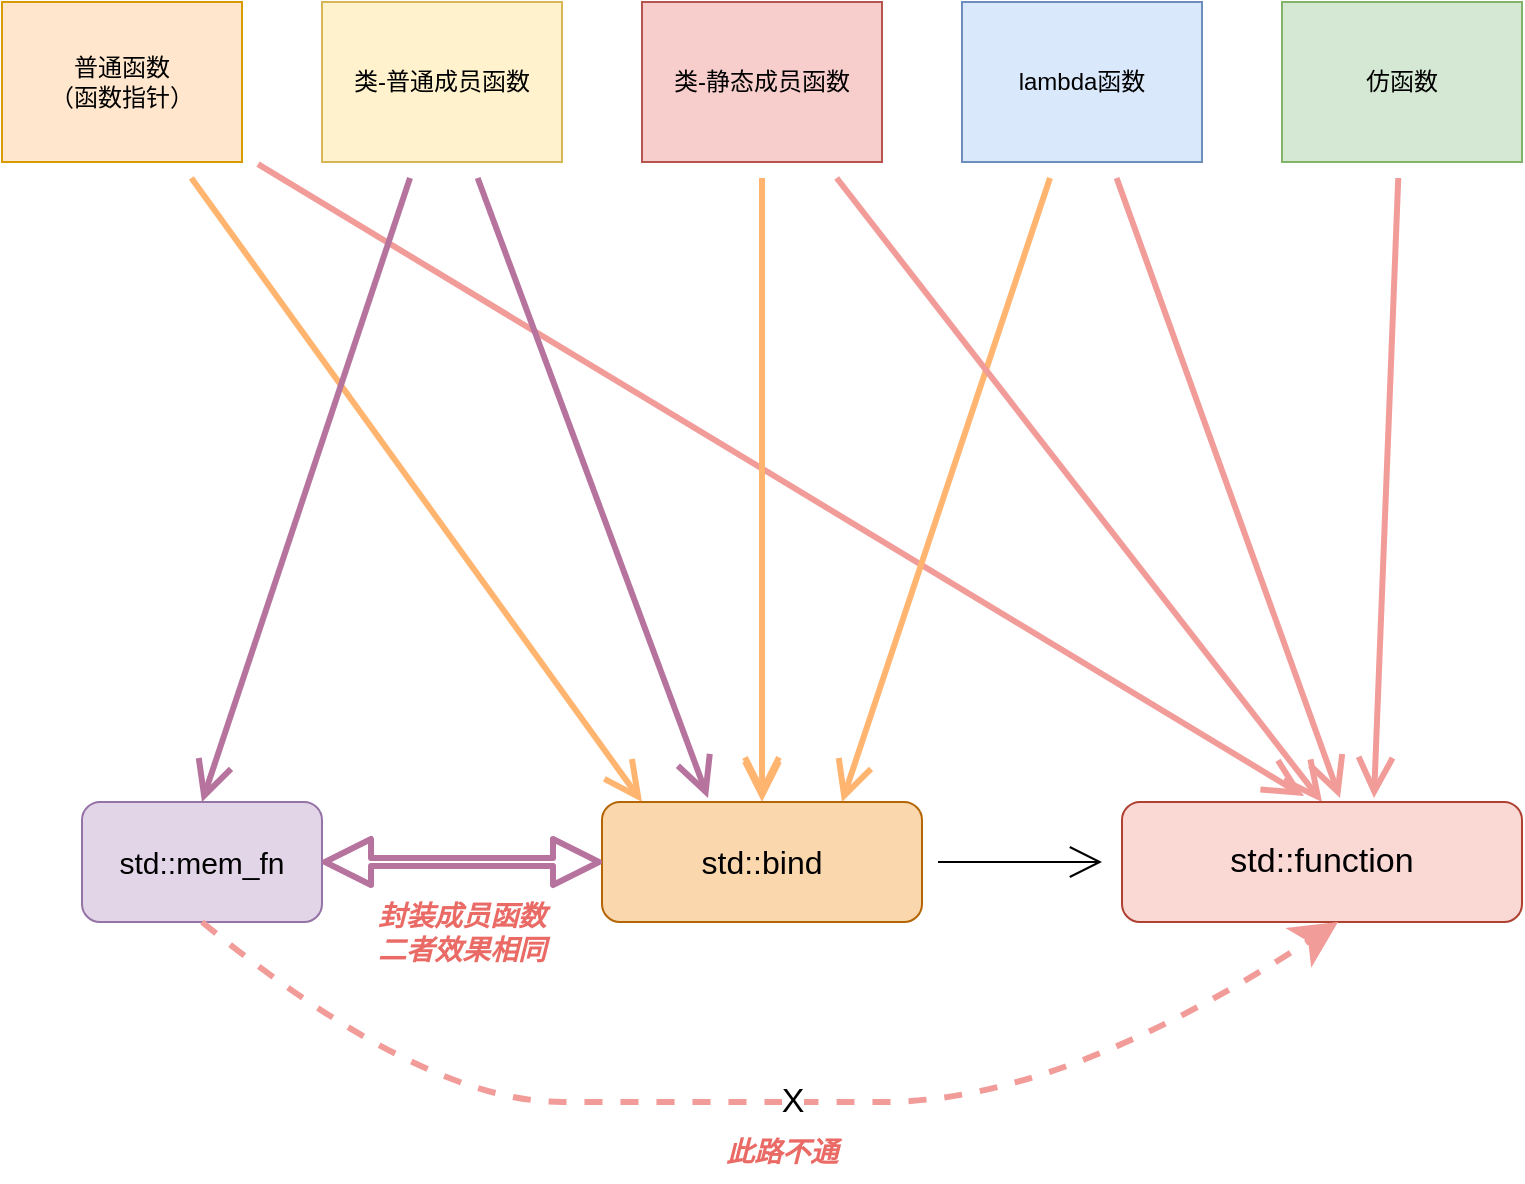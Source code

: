 <mxfile version="15.3.5" type="github">
  <diagram id="jtOyp4K9K5DA3yggwzse" name="Page-1">
    <mxGraphModel dx="2177" dy="773" grid="1" gridSize="10" guides="1" tooltips="1" connect="1" arrows="1" fold="1" page="1" pageScale="1" pageWidth="827" pageHeight="1169" math="0" shadow="0">
      <root>
        <mxCell id="0" />
        <mxCell id="1" parent="0" />
        <mxCell id="GNvqotT4K63oFkcPuCiH-11" style="edgeStyle=none;curved=1;rounded=0;orthogonalLoop=1;jettySize=auto;html=1;endArrow=open;startSize=14;endSize=14;sourcePerimeterSpacing=8;targetPerimeterSpacing=8;strokeColor=#FFB570;strokeWidth=3;" edge="1" parent="1" source="GNvqotT4K63oFkcPuCiH-1">
          <mxGeometry relative="1" as="geometry">
            <mxPoint x="200" y="520" as="targetPoint" />
          </mxGeometry>
        </mxCell>
        <mxCell id="GNvqotT4K63oFkcPuCiH-18" style="edgeStyle=none;curved=1;rounded=0;orthogonalLoop=1;jettySize=auto;html=1;endArrow=open;startSize=14;endSize=14;sourcePerimeterSpacing=8;targetPerimeterSpacing=8;entryX=0.455;entryY=-0.05;entryDx=0;entryDy=0;entryPerimeter=0;strokeColor=#F19C99;strokeWidth=3;" edge="1" parent="1" source="GNvqotT4K63oFkcPuCiH-1" target="GNvqotT4K63oFkcPuCiH-8">
          <mxGeometry relative="1" as="geometry">
            <mxPoint x="530" y="510" as="targetPoint" />
          </mxGeometry>
        </mxCell>
        <mxCell id="GNvqotT4K63oFkcPuCiH-1" value="普通函数&lt;br&gt;（函数指针）" style="rounded=0;whiteSpace=wrap;html=1;hachureGap=4;pointerEvents=0;fillColor=#ffe6cc;strokeColor=#d79b00;" vertex="1" parent="1">
          <mxGeometry x="-120" y="120" width="120" height="80" as="geometry" />
        </mxCell>
        <mxCell id="GNvqotT4K63oFkcPuCiH-14" style="edgeStyle=none;curved=1;rounded=0;orthogonalLoop=1;jettySize=auto;html=1;endArrow=open;startSize=14;endSize=14;sourcePerimeterSpacing=8;targetPerimeterSpacing=8;entryX=0.75;entryY=0;entryDx=0;entryDy=0;strokeColor=#FFB570;strokeWidth=3;" edge="1" parent="1" source="GNvqotT4K63oFkcPuCiH-2" target="GNvqotT4K63oFkcPuCiH-7">
          <mxGeometry relative="1" as="geometry">
            <mxPoint x="280" y="510" as="targetPoint" />
          </mxGeometry>
        </mxCell>
        <mxCell id="GNvqotT4K63oFkcPuCiH-16" style="edgeStyle=none;curved=1;rounded=0;orthogonalLoop=1;jettySize=auto;html=1;endArrow=open;startSize=14;endSize=14;sourcePerimeterSpacing=8;targetPerimeterSpacing=8;entryX=0.545;entryY=-0.033;entryDx=0;entryDy=0;entryPerimeter=0;strokeColor=#F19C99;strokeWidth=3;" edge="1" parent="1" source="GNvqotT4K63oFkcPuCiH-2" target="GNvqotT4K63oFkcPuCiH-8">
          <mxGeometry relative="1" as="geometry">
            <mxPoint x="550" y="510" as="targetPoint" />
          </mxGeometry>
        </mxCell>
        <mxCell id="GNvqotT4K63oFkcPuCiH-2" value="lambda函数" style="rounded=0;whiteSpace=wrap;html=1;hachureGap=4;pointerEvents=0;fillColor=#dae8fc;strokeColor=#6c8ebf;" vertex="1" parent="1">
          <mxGeometry x="360" y="120" width="120" height="80" as="geometry" />
        </mxCell>
        <mxCell id="GNvqotT4K63oFkcPuCiH-15" style="edgeStyle=none;curved=1;rounded=0;orthogonalLoop=1;jettySize=auto;html=1;endArrow=open;startSize=14;endSize=14;sourcePerimeterSpacing=8;targetPerimeterSpacing=8;entryX=0.63;entryY=-0.033;entryDx=0;entryDy=0;entryPerimeter=0;strokeColor=#F19C99;strokeWidth=3;" edge="1" parent="1" source="GNvqotT4K63oFkcPuCiH-3" target="GNvqotT4K63oFkcPuCiH-8">
          <mxGeometry relative="1" as="geometry">
            <mxPoint x="560" y="510" as="targetPoint" />
          </mxGeometry>
        </mxCell>
        <mxCell id="GNvqotT4K63oFkcPuCiH-3" value="仿函数" style="rounded=0;whiteSpace=wrap;html=1;hachureGap=4;pointerEvents=0;fillColor=#d5e8d4;strokeColor=#82b366;" vertex="1" parent="1">
          <mxGeometry x="520" y="120" width="120" height="80" as="geometry" />
        </mxCell>
        <mxCell id="GNvqotT4K63oFkcPuCiH-10" style="edgeStyle=none;curved=1;rounded=0;orthogonalLoop=1;jettySize=auto;html=1;endArrow=open;startSize=14;endSize=14;sourcePerimeterSpacing=8;targetPerimeterSpacing=8;strokeColor=#B5739D;strokeWidth=3;entryX=0.5;entryY=0;entryDx=0;entryDy=0;" edge="1" parent="1" source="GNvqotT4K63oFkcPuCiH-4" target="GNvqotT4K63oFkcPuCiH-6">
          <mxGeometry relative="1" as="geometry">
            <mxPoint x="-20" y="520" as="targetPoint" />
          </mxGeometry>
        </mxCell>
        <mxCell id="GNvqotT4K63oFkcPuCiH-12" style="edgeStyle=none;curved=1;rounded=0;orthogonalLoop=1;jettySize=auto;html=1;endArrow=open;startSize=14;endSize=14;sourcePerimeterSpacing=8;targetPerimeterSpacing=8;strokeColor=#B5739D;strokeWidth=3;" edge="1" parent="1" source="GNvqotT4K63oFkcPuCiH-4">
          <mxGeometry relative="1" as="geometry">
            <mxPoint x="233" y="518" as="targetPoint" />
          </mxGeometry>
        </mxCell>
        <mxCell id="GNvqotT4K63oFkcPuCiH-4" value="类-普通成员函数" style="rounded=0;whiteSpace=wrap;html=1;hachureGap=4;pointerEvents=0;fillColor=#fff2cc;strokeColor=#d6b656;" vertex="1" parent="1">
          <mxGeometry x="40" y="120" width="120" height="80" as="geometry" />
        </mxCell>
        <mxCell id="GNvqotT4K63oFkcPuCiH-30" style="edgeStyle=none;curved=1;rounded=0;orthogonalLoop=1;jettySize=auto;html=1;entryX=0.5;entryY=0;entryDx=0;entryDy=0;fontFamily=Helvetica;endArrow=open;startSize=14;endSize=14;sourcePerimeterSpacing=8;targetPerimeterSpacing=8;strokeColor=#F19C99;strokeWidth=3;" edge="1" parent="1" source="GNvqotT4K63oFkcPuCiH-5" target="GNvqotT4K63oFkcPuCiH-8">
          <mxGeometry relative="1" as="geometry" />
        </mxCell>
        <mxCell id="GNvqotT4K63oFkcPuCiH-13" style="edgeStyle=none;curved=1;rounded=0;orthogonalLoop=1;jettySize=auto;html=1;endArrow=open;startSize=14;endSize=14;sourcePerimeterSpacing=8;targetPerimeterSpacing=8;strokeColor=#FFB570;strokeWidth=3;" edge="1" parent="1" source="GNvqotT4K63oFkcPuCiH-5">
          <mxGeometry relative="1" as="geometry">
            <mxPoint x="260" y="518" as="targetPoint" />
          </mxGeometry>
        </mxCell>
        <mxCell id="GNvqotT4K63oFkcPuCiH-31" style="edgeStyle=none;curved=1;rounded=0;orthogonalLoop=1;jettySize=auto;html=1;entryX=0.5;entryY=0;entryDx=0;entryDy=0;fontFamily=Helvetica;endArrow=open;startSize=14;endSize=14;sourcePerimeterSpacing=8;targetPerimeterSpacing=8;strokeColor=#FFB570;strokeWidth=3;fillColor=#fad7ac;" edge="1" parent="1" source="GNvqotT4K63oFkcPuCiH-5" target="GNvqotT4K63oFkcPuCiH-7">
          <mxGeometry relative="1" as="geometry" />
        </mxCell>
        <mxCell id="GNvqotT4K63oFkcPuCiH-5" value="类-静态成员函数" style="rounded=0;whiteSpace=wrap;html=1;hachureGap=4;pointerEvents=0;fillColor=#f8cecc;strokeColor=#b85450;" vertex="1" parent="1">
          <mxGeometry x="200" y="120" width="120" height="80" as="geometry" />
        </mxCell>
        <mxCell id="GNvqotT4K63oFkcPuCiH-6" value="&lt;font style=&quot;font-size: 15px&quot;&gt;std::mem_fn&lt;/font&gt;" style="rounded=1;whiteSpace=wrap;html=1;hachureGap=4;pointerEvents=0;fillColor=#e1d5e7;strokeColor=#9673a6;" vertex="1" parent="1">
          <mxGeometry x="-80" y="520" width="120" height="60" as="geometry" />
        </mxCell>
        <mxCell id="GNvqotT4K63oFkcPuCiH-17" style="edgeStyle=none;curved=1;rounded=0;orthogonalLoop=1;jettySize=auto;html=1;endArrow=open;startSize=14;endSize=14;sourcePerimeterSpacing=8;targetPerimeterSpacing=8;" edge="1" parent="1" source="GNvqotT4K63oFkcPuCiH-7">
          <mxGeometry relative="1" as="geometry">
            <mxPoint x="430" y="550" as="targetPoint" />
          </mxGeometry>
        </mxCell>
        <mxCell id="GNvqotT4K63oFkcPuCiH-7" value="&lt;font style=&quot;font-size: 16px&quot;&gt;std::bind&lt;/font&gt;" style="rounded=1;whiteSpace=wrap;html=1;hachureGap=4;pointerEvents=0;fillColor=#fad7ac;strokeColor=#b46504;sketch=0;glass=0;" vertex="1" parent="1">
          <mxGeometry x="180" y="520" width="160" height="60" as="geometry" />
        </mxCell>
        <mxCell id="GNvqotT4K63oFkcPuCiH-8" value="&lt;font style=&quot;font-size: 17px&quot;&gt;std::function&lt;/font&gt;" style="rounded=1;whiteSpace=wrap;html=1;hachureGap=4;pointerEvents=0;fillColor=#fad9d5;strokeColor=#ae4132;" vertex="1" parent="1">
          <mxGeometry x="440" y="520" width="200" height="60" as="geometry" />
        </mxCell>
        <mxCell id="GNvqotT4K63oFkcPuCiH-20" value="" style="curved=1;endArrow=classic;html=1;startSize=14;endSize=14;sourcePerimeterSpacing=8;targetPerimeterSpacing=8;strokeColor=#F19C99;strokeWidth=3;exitX=0.5;exitY=1;exitDx=0;exitDy=0;entryX=0.54;entryY=1;entryDx=0;entryDy=0;entryPerimeter=0;dashed=1;" edge="1" parent="1" source="GNvqotT4K63oFkcPuCiH-6" target="GNvqotT4K63oFkcPuCiH-8">
          <mxGeometry width="50" height="50" relative="1" as="geometry">
            <mxPoint x="230" y="720" as="sourcePoint" />
            <mxPoint x="280" y="670" as="targetPoint" />
            <Array as="points">
              <mxPoint x="90" y="670" />
              <mxPoint x="230" y="670" />
              <mxPoint x="410" y="670" />
            </Array>
          </mxGeometry>
        </mxCell>
        <mxCell id="GNvqotT4K63oFkcPuCiH-23" value="&lt;font style=&quot;font-size: 17px&quot;&gt;X&lt;/font&gt;" style="edgeLabel;html=1;align=center;verticalAlign=middle;resizable=0;points=[];fontFamily=Helvetica;" vertex="1" connectable="0" parent="GNvqotT4K63oFkcPuCiH-20">
          <mxGeometry x="0.044" relative="1" as="geometry">
            <mxPoint as="offset" />
          </mxGeometry>
        </mxCell>
        <mxCell id="GNvqotT4K63oFkcPuCiH-24" value="" style="shape=flexArrow;endArrow=classic;startArrow=classic;html=1;fontFamily=Helvetica;startSize=6.67;endSize=6.67;sourcePerimeterSpacing=8;targetPerimeterSpacing=8;strokeColor=#B5739D;strokeWidth=3;exitX=1;exitY=0.5;exitDx=0;exitDy=0;entryX=0;entryY=0.5;entryDx=0;entryDy=0;width=2;endWidth=16;startWidth=16;" edge="1" parent="1" source="GNvqotT4K63oFkcPuCiH-6" target="GNvqotT4K63oFkcPuCiH-7">
          <mxGeometry width="100" height="100" relative="1" as="geometry">
            <mxPoint x="60" y="570" as="sourcePoint" />
            <mxPoint x="160" y="470" as="targetPoint" />
          </mxGeometry>
        </mxCell>
        <mxCell id="GNvqotT4K63oFkcPuCiH-25" value="&lt;font style=&quot;font-size: 14px&quot; color=&quot;#ea6b66&quot;&gt;&lt;i&gt;&lt;b&gt;封装成员函数&lt;br&gt;二者效果相同&lt;/b&gt;&lt;/i&gt;&lt;/font&gt;" style="text;html=1;strokeColor=none;fillColor=none;align=center;verticalAlign=middle;whiteSpace=wrap;rounded=0;glass=0;sketch=0;hachureGap=4;pointerEvents=0;fontFamily=Helvetica;" vertex="1" parent="1">
          <mxGeometry x="60" y="575" width="100" height="20" as="geometry" />
        </mxCell>
        <mxCell id="GNvqotT4K63oFkcPuCiH-27" value="&lt;font color=&quot;#ea6b66&quot;&gt;&lt;span style=&quot;font-size: 14px&quot;&gt;&lt;b&gt;&lt;i&gt;此路不通&lt;/i&gt;&lt;/b&gt;&lt;/span&gt;&lt;/font&gt;" style="text;html=1;strokeColor=none;fillColor=none;align=center;verticalAlign=middle;whiteSpace=wrap;rounded=0;glass=0;sketch=0;hachureGap=4;pointerEvents=0;fontFamily=Helvetica;" vertex="1" parent="1">
          <mxGeometry x="220" y="680" width="100" height="30" as="geometry" />
        </mxCell>
      </root>
    </mxGraphModel>
  </diagram>
</mxfile>
